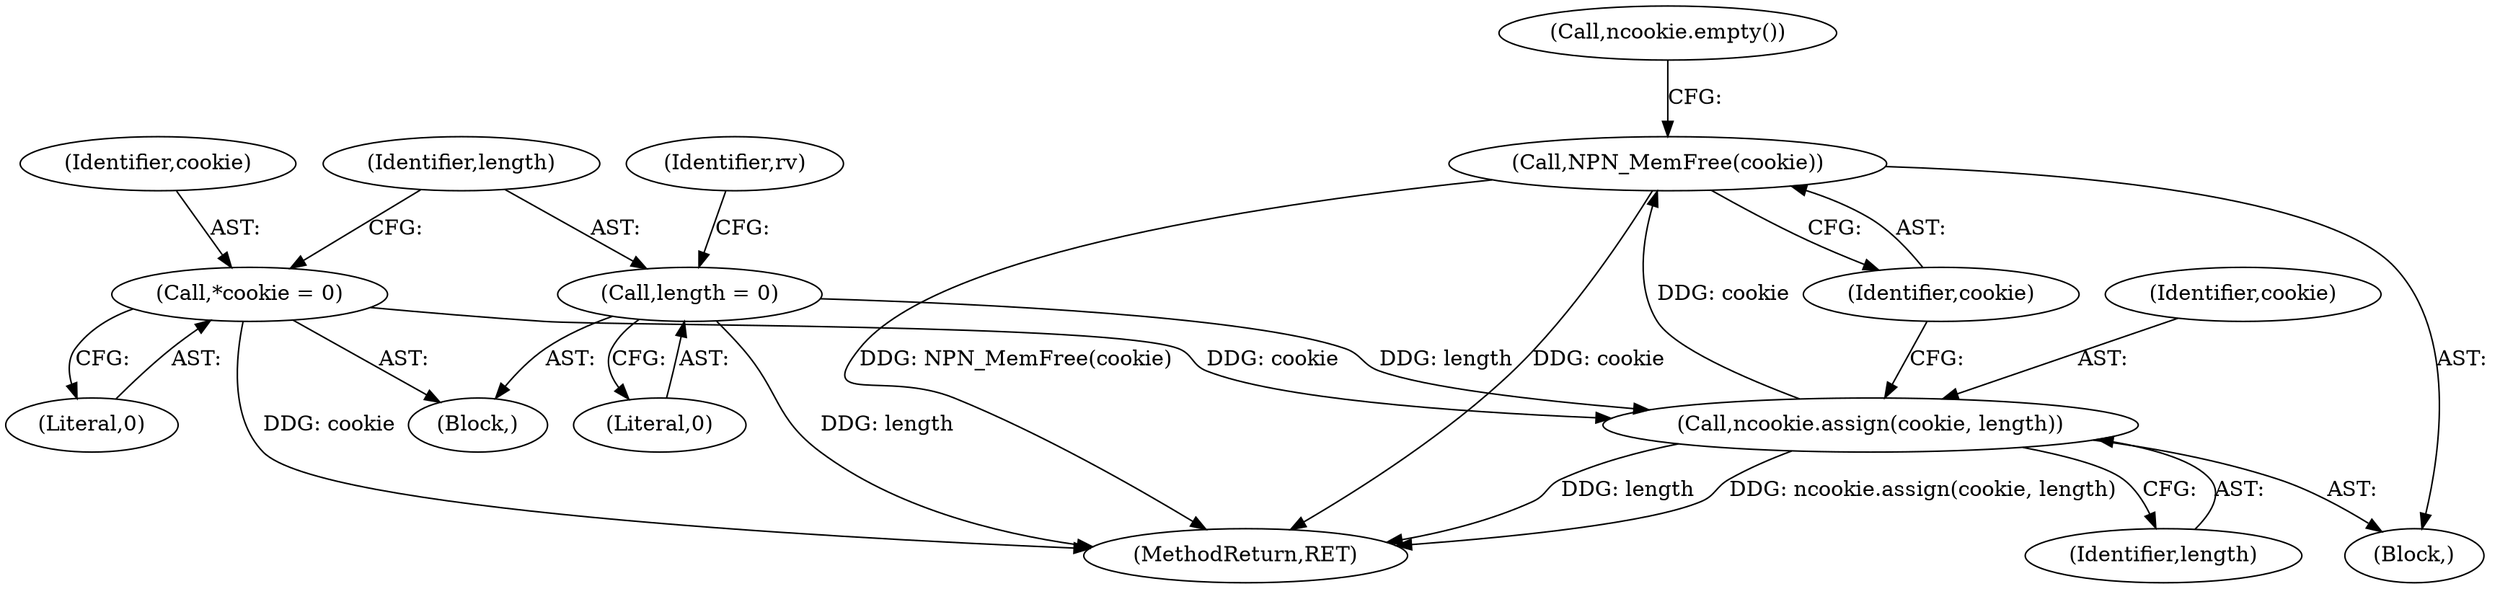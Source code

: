 digraph "0_savannah_fa481c116e65ccf9137c7ddc8abc3cf05dc12f55@pointer" {
"1000171" [label="(Call,NPN_MemFree(cookie))"];
"1000168" [label="(Call,ncookie.assign(cookie, length))"];
"1000123" [label="(Call,*cookie = 0)"];
"1000127" [label="(Call,length = 0)"];
"1000167" [label="(Block,)"];
"1000174" [label="(Call,ncookie.empty())"];
"1000169" [label="(Identifier,cookie)"];
"1000124" [label="(Identifier,cookie)"];
"1000128" [label="(Identifier,length)"];
"1000129" [label="(Literal,0)"];
"1000125" [label="(Literal,0)"];
"1000170" [label="(Identifier,length)"];
"1000102" [label="(Block,)"];
"1000168" [label="(Call,ncookie.assign(cookie, length))"];
"1000172" [label="(Identifier,cookie)"];
"1000171" [label="(Call,NPN_MemFree(cookie))"];
"1000123" [label="(Call,*cookie = 0)"];
"1000233" [label="(MethodReturn,RET)"];
"1000127" [label="(Call,length = 0)"];
"1000132" [label="(Identifier,rv)"];
"1000171" -> "1000167"  [label="AST: "];
"1000171" -> "1000172"  [label="CFG: "];
"1000172" -> "1000171"  [label="AST: "];
"1000174" -> "1000171"  [label="CFG: "];
"1000171" -> "1000233"  [label="DDG: cookie"];
"1000171" -> "1000233"  [label="DDG: NPN_MemFree(cookie)"];
"1000168" -> "1000171"  [label="DDG: cookie"];
"1000168" -> "1000167"  [label="AST: "];
"1000168" -> "1000170"  [label="CFG: "];
"1000169" -> "1000168"  [label="AST: "];
"1000170" -> "1000168"  [label="AST: "];
"1000172" -> "1000168"  [label="CFG: "];
"1000168" -> "1000233"  [label="DDG: ncookie.assign(cookie, length)"];
"1000168" -> "1000233"  [label="DDG: length"];
"1000123" -> "1000168"  [label="DDG: cookie"];
"1000127" -> "1000168"  [label="DDG: length"];
"1000123" -> "1000102"  [label="AST: "];
"1000123" -> "1000125"  [label="CFG: "];
"1000124" -> "1000123"  [label="AST: "];
"1000125" -> "1000123"  [label="AST: "];
"1000128" -> "1000123"  [label="CFG: "];
"1000123" -> "1000233"  [label="DDG: cookie"];
"1000127" -> "1000102"  [label="AST: "];
"1000127" -> "1000129"  [label="CFG: "];
"1000128" -> "1000127"  [label="AST: "];
"1000129" -> "1000127"  [label="AST: "];
"1000132" -> "1000127"  [label="CFG: "];
"1000127" -> "1000233"  [label="DDG: length"];
}
